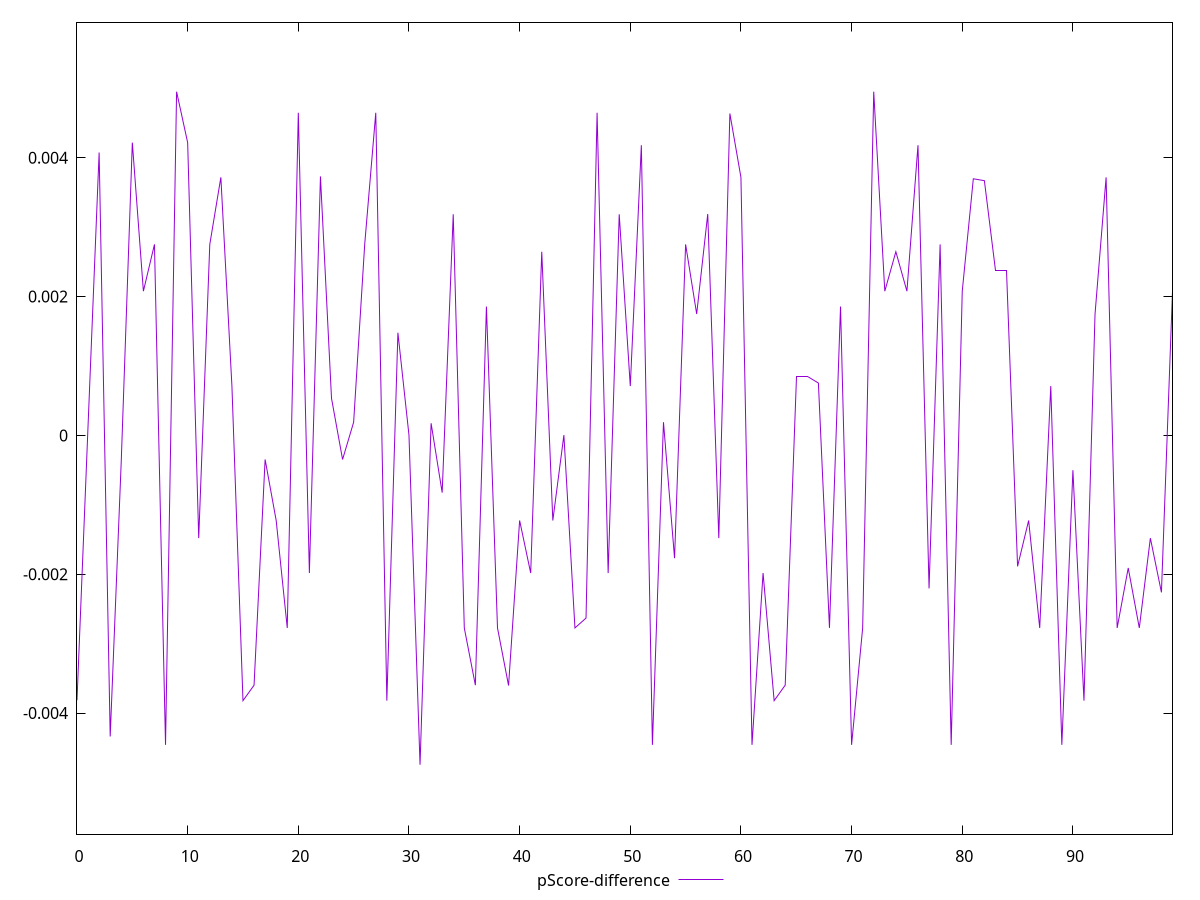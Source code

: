 reset

$pScoreDifference <<EOF
0 -0.0038146507085621284
1 0.00014602702643162768
2 0.004075845710716952
3 -0.004336150141472039
4 -0.00036568426134797605
5 0.00421827651348905
6 0.002078044736882445
7 0.0027521983514116055
8 -0.004457294252225408
9 0.004951707034809072
10 0.00421827651348905
11 -0.0014794423933552903
12 0.0027521983514116055
13 0.0037182073683034167
14 0.0007106198420188115
15 -0.003820488846306036
16 -0.0035979075473533406
17 -0.00034613747305778375
18 -0.001225256415974929
19 -0.002773119842727101
20 0.004648231415178894
21 -0.0019824163247981197
22 0.003731128396951
23 0.0005342219578541307
24 -0.00034613747305778375
25 0.00019072068583270152
26 0.0027521983514116055
27 0.004648231415178894
28 -0.003820488846306036
29 0.0014796308990092655
30 0.000004896253700703568
31 -0.004743482926368281
32 0.00017533313668982586
33 -0.000823674312371625
34 0.0031862003898535107
35 -0.002773119842727101
36 -0.0035979075473533406
37 0.0018569718307943628
38 -0.002773119842727101
39 -0.0036027904917087517
40 -0.001225256415974929
41 -0.0019824163247981197
42 0.002646666879303372
43 -0.001225256415974929
44 0.000004896253700703568
45 -0.002773119842727101
46 -0.0026309534147982427
47 0.004648231415178894
48 -0.0019824163247981197
49 0.0031862003898535107
50 0.0007106198420188115
51 0.004180911427837053
52 -0.004457294252225408
53 0.00019072068583270152
54 -0.0017680079343623811
55 0.0027521983514116055
56 0.0017497961668426765
57 0.00319007795613635
58 -0.0014794423933552903
59 0.0046375893622611075
60 0.0037182073683034167
61 -0.004457294252225408
62 -0.0019824163247981197
63 -0.003820488846306036
64 -0.0035979075473533406
65 0.0008507430743767141
66 0.0008507430743767141
67 0.0007546627337206013
68 -0.002773119842727101
69 0.0018569718307943628
70 -0.004457294252225408
71 -0.002773119842727101
72 0.004951707034809072
73 0.002078044736882445
74 0.002646666879303372
75 0.002078044736882445
76 0.004180911427837053
77 -0.0022035995197118297
78 0.0027521983514116055
79 -0.004457294252225408
80 0.002078044736882445
81 0.0036973680837035783
82 0.003670349418301244
83 0.002380450947402357
84 0.002380450947402357
85 -0.00188570778269892
86 -0.001225256415974929
87 -0.002773119842727101
88 0.0007106198420188115
89 -0.004457294252225408
90 -0.0005010742659318224
91 -0.003820488846306036
92 0.0017497961668426765
93 0.0037182073683034167
94 -0.002773119842727101
95 -0.0019093507322525127
96 -0.002773119842727101
97 -0.0014794423933552903
98 -0.002260617938124043
99 0.002078044736882445
EOF

set key outside below
set xrange [0:99]
set yrange [-0.005743482926368281:0.005951707034809072]
set trange [-0.005743482926368281:0.005951707034809072]
set terminal svg size 640, 500 enhanced background rgb 'white'
set output "report_00017_2021-02-10T15-08-03.406Z/max-potential-fid/samples/pages+cached+noadtech+nomedia+nocss/pScore-difference/values.svg"

plot $pScoreDifference title "pScore-difference" with line

reset
